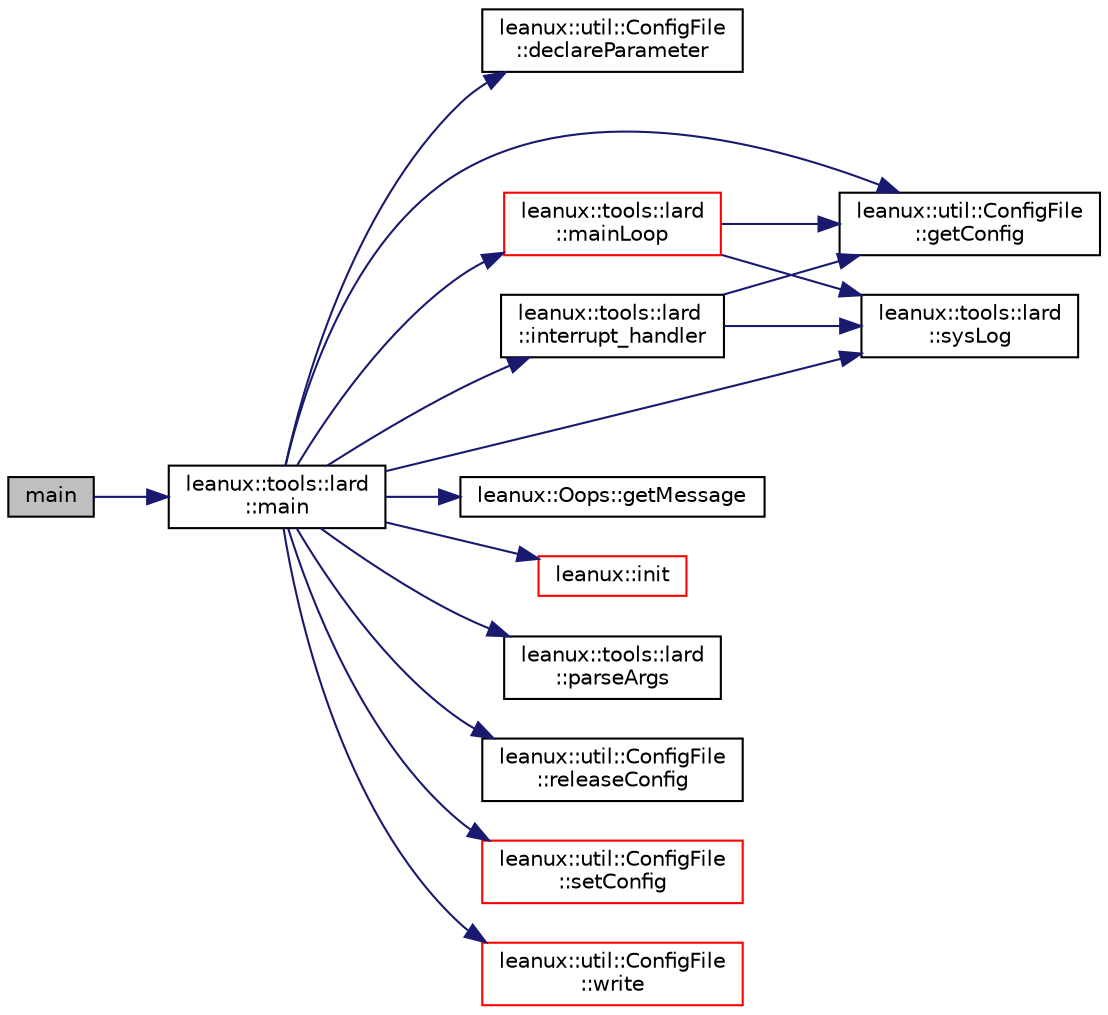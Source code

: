 digraph "main"
{
 // LATEX_PDF_SIZE
  bgcolor="transparent";
  edge [fontname="Helvetica",fontsize="10",labelfontname="Helvetica",labelfontsize="10"];
  node [fontname="Helvetica",fontsize="10",shape=record];
  rankdir="LR";
  Node1 [label="main",height=0.2,width=0.4,color="black", fillcolor="grey75", style="filled", fontcolor="black",tooltip=" "];
  Node1 -> Node2 [color="midnightblue",fontsize="10",style="solid",fontname="Helvetica"];
  Node2 [label="leanux::tools::lard\l::main",height=0.2,width=0.4,color="black",URL="$namespaceleanux_1_1tools_1_1lard.html#aecb1bb340203cfe30357d494d4b2622e",tooltip="Entry point."];
  Node2 -> Node3 [color="midnightblue",fontsize="10",style="solid",fontname="Helvetica"];
  Node3 [label="leanux::util::ConfigFile\l::declareParameter",height=0.2,width=0.4,color="black",URL="$classleanux_1_1util_1_1ConfigFile.html#a7be94593ad2b942e9a47163e09839d88",tooltip="declare the configuration paramater and set a hardcoded default."];
  Node2 -> Node4 [color="midnightblue",fontsize="10",style="solid",fontname="Helvetica"];
  Node4 [label="leanux::util::ConfigFile\l::getConfig",height=0.2,width=0.4,color="black",URL="$classleanux_1_1util_1_1ConfigFile.html#a8cef175948cd9727c732de3a605c99ba",tooltip="Get the ConfigurationFile object for the appname, or construct one if it does not exist."];
  Node2 -> Node5 [color="midnightblue",fontsize="10",style="solid",fontname="Helvetica"];
  Node5 [label="leanux::Oops::getMessage",height=0.2,width=0.4,color="black",URL="$classleanux_1_1Oops.html#a144d78069f0bb6388bbd1db6385418d2",tooltip="Get the Oops message."];
  Node2 -> Node6 [color="midnightblue",fontsize="10",style="solid",fontname="Helvetica"];
  Node6 [label="leanux::init",height=0.2,width=0.4,color="red",URL="$namespaceleanux.html#a757c5a3a5fb84a0ab93de54fd0c8db30",tooltip="Initialize leanux, run checks to verify leanux is compatible with the runtime environment."];
  Node2 -> Node22 [color="midnightblue",fontsize="10",style="solid",fontname="Helvetica"];
  Node22 [label="leanux::tools::lard\l::interrupt_handler",height=0.2,width=0.4,color="black",URL="$namespaceleanux_1_1tools_1_1lard.html#af056336c72314eb796c2815eec0d218b",tooltip=" "];
  Node22 -> Node4 [color="midnightblue",fontsize="10",style="solid",fontname="Helvetica"];
  Node22 -> Node23 [color="midnightblue",fontsize="10",style="solid",fontname="Helvetica"];
  Node23 [label="leanux::tools::lard\l::sysLog",height=0.2,width=0.4,color="black",URL="$namespaceleanux_1_1tools_1_1lard.html#a0a3951f50023eb0f3b4f6722a5943436",tooltip=" "];
  Node2 -> Node24 [color="midnightblue",fontsize="10",style="solid",fontname="Helvetica"];
  Node24 [label="leanux::tools::lard\l::mainLoop",height=0.2,width=0.4,color="red",URL="$namespaceleanux_1_1tools_1_1lard.html#a6de74bbef1d571bf7eb000e62900a11d",tooltip=" "];
  Node24 -> Node4 [color="midnightblue",fontsize="10",style="solid",fontname="Helvetica"];
  Node24 -> Node23 [color="midnightblue",fontsize="10",style="solid",fontname="Helvetica"];
  Node2 -> Node152 [color="midnightblue",fontsize="10",style="solid",fontname="Helvetica"];
  Node152 [label="leanux::tools::lard\l::parseArgs",height=0.2,width=0.4,color="black",URL="$namespaceleanux_1_1tools_1_1lard.html#ae7807a0e93926a36e105685519e657a8",tooltip=" "];
  Node2 -> Node153 [color="midnightblue",fontsize="10",style="solid",fontname="Helvetica"];
  Node153 [label="leanux::util::ConfigFile\l::releaseConfig",height=0.2,width=0.4,color="black",URL="$classleanux_1_1util_1_1ConfigFile.html#af4ee3d58b58c2f03370b2f5de58191f9",tooltip="Release (delete) the configFile."];
  Node2 -> Node154 [color="midnightblue",fontsize="10",style="solid",fontname="Helvetica"];
  Node154 [label="leanux::util::ConfigFile\l::setConfig",height=0.2,width=0.4,color="red",URL="$classleanux_1_1util_1_1ConfigFile.html#ad044e490e3603309c05ed01e06833b11",tooltip="set the application name and config file name."];
  Node2 -> Node23 [color="midnightblue",fontsize="10",style="solid",fontname="Helvetica"];
  Node2 -> Node157 [color="midnightblue",fontsize="10",style="solid",fontname="Helvetica"];
  Node157 [label="leanux::util::ConfigFile\l::write",height=0.2,width=0.4,color="red",URL="$classleanux_1_1util_1_1ConfigFile.html#a51029ba31414b49297e706fe40832a6f",tooltip="write out the configuration file, including runtime modifications."];
}
